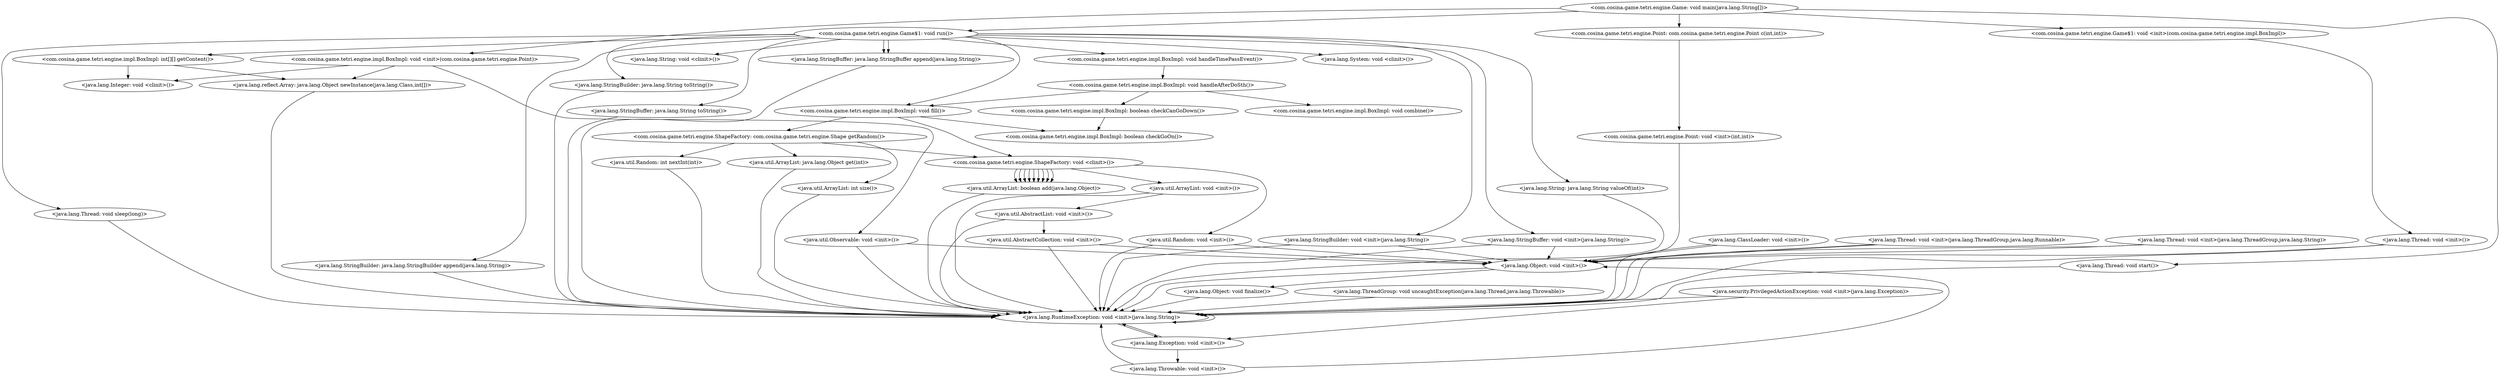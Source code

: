 digraph CallGraph {
"<com.cosina.game.tetri.engine.Game: void main(java.lang.String[])>" -> "<com.cosina.game.tetri.engine.Point: com.cosina.game.tetri.engine.Point c(int,int)>";
"<com.cosina.game.tetri.engine.Game: void main(java.lang.String[])>" -> "<com.cosina.game.tetri.engine.Game$1: void <init>(com.cosina.game.tetri.engine.impl.BoxImpl)>";
"<com.cosina.game.tetri.engine.Game: void main(java.lang.String[])>" -> "<com.cosina.game.tetri.engine.impl.BoxImpl: void <init>(com.cosina.game.tetri.engine.Point)>";
"<java.lang.ThreadGroup: void uncaughtException(java.lang.Thread,java.lang.Throwable)>" -> "<java.lang.RuntimeException: void <init>(java.lang.String)>";
"<java.lang.ClassLoader: void <init>()>" -> "<java.lang.Object: void <init>()>";
"<java.lang.ClassLoader: void <init>()>" -> "<java.lang.RuntimeException: void <init>(java.lang.String)>";
"<java.security.PrivilegedActionException: void <init>(java.lang.Exception)>" -> "<java.lang.Exception: void <init>()>";
"<java.security.PrivilegedActionException: void <init>(java.lang.Exception)>" -> "<java.lang.RuntimeException: void <init>(java.lang.String)>";
"<java.lang.Thread: void <init>(java.lang.ThreadGroup,java.lang.Runnable)>" -> "<java.lang.Object: void <init>()>";
"<java.lang.Thread: void <init>(java.lang.ThreadGroup,java.lang.Runnable)>" -> "<java.lang.RuntimeException: void <init>(java.lang.String)>";
"<java.lang.Thread: void <init>(java.lang.ThreadGroup,java.lang.String)>" -> "<java.lang.Object: void <init>()>";
"<java.lang.Thread: void <init>(java.lang.ThreadGroup,java.lang.String)>" -> "<java.lang.RuntimeException: void <init>(java.lang.String)>";
"<com.cosina.game.tetri.engine.Point: com.cosina.game.tetri.engine.Point c(int,int)>" -> "<com.cosina.game.tetri.engine.Point: void <init>(int,int)>";
"<com.cosina.game.tetri.engine.Game$1: void <init>(com.cosina.game.tetri.engine.impl.BoxImpl)>" -> "<java.lang.Thread: void <init>()>";
"<com.cosina.game.tetri.engine.impl.BoxImpl: void <init>(com.cosina.game.tetri.engine.Point)>" -> "<java.lang.Integer: void <clinit>()>";
"<com.cosina.game.tetri.engine.impl.BoxImpl: void <init>(com.cosina.game.tetri.engine.Point)>" -> "<java.lang.reflect.Array: java.lang.Object newInstance(java.lang.Class,int[])>";
"<com.cosina.game.tetri.engine.impl.BoxImpl: void <init>(com.cosina.game.tetri.engine.Point)>" -> "<java.util.Observable: void <init>()>";
"<java.lang.RuntimeException: void <init>(java.lang.String)>" -> "<java.lang.Exception: void <init>()>";
"<java.lang.RuntimeException: void <init>(java.lang.String)>" -> "<java.lang.RuntimeException: void <init>(java.lang.String)>";
"<java.lang.Object: void <init>()>" -> "<java.lang.Object: void finalize()>";
"<java.lang.Object: void <init>()>" -> "<java.lang.RuntimeException: void <init>(java.lang.String)>";
"<java.lang.Exception: void <init>()>" -> "<java.lang.Throwable: void <init>()>";
"<java.lang.Exception: void <init>()>" -> "<java.lang.RuntimeException: void <init>(java.lang.String)>";
"<com.cosina.game.tetri.engine.Point: void <init>(int,int)>" -> "<java.lang.Object: void <init>()>";
"<java.lang.Thread: void <init>()>" -> "<java.lang.Object: void <init>()>";
"<java.lang.Thread: void <init>()>" -> "<java.lang.RuntimeException: void <init>(java.lang.String)>";
"<java.lang.reflect.Array: java.lang.Object newInstance(java.lang.Class,int[])>" -> "<java.lang.RuntimeException: void <init>(java.lang.String)>";
"<java.util.Observable: void <init>()>" -> "<java.lang.Object: void <init>()>";
"<java.util.Observable: void <init>()>" -> "<java.lang.RuntimeException: void <init>(java.lang.String)>";
"<java.lang.Object: void finalize()>" -> "<java.lang.RuntimeException: void <init>(java.lang.String)>";
"<java.lang.Throwable: void <init>()>" -> "<java.lang.Object: void <init>()>";
"<java.lang.Throwable: void <init>()>" -> "<java.lang.RuntimeException: void <init>(java.lang.String)>";
"<com.cosina.game.tetri.engine.Game: void main(java.lang.String[])>" -> "<com.cosina.game.tetri.engine.Game$1: void run()>";
"<com.cosina.game.tetri.engine.Game: void main(java.lang.String[])>" -> "<java.lang.Thread: void start()>";
"<com.cosina.game.tetri.engine.Game$1: void run()>" -> "<java.lang.System: void <clinit>()>";
"<com.cosina.game.tetri.engine.Game$1: void run()>" -> "<java.lang.StringBuilder: void <init>(java.lang.String)>";
"<com.cosina.game.tetri.engine.Game$1: void run()>" -> "<java.lang.String: java.lang.String valueOf(int)>";
"<com.cosina.game.tetri.engine.Game$1: void run()>" -> "<java.lang.StringBuffer: void <init>(java.lang.String)>";
"<com.cosina.game.tetri.engine.Game$1: void run()>" -> "<java.lang.Thread: void sleep(long)>";
"<com.cosina.game.tetri.engine.Game$1: void run()>" -> "<java.lang.String: void <clinit>()>";
"<java.lang.Thread: void start()>" -> "<java.lang.RuntimeException: void <init>(java.lang.String)>";
"<java.lang.StringBuilder: void <init>(java.lang.String)>" -> "<java.lang.Object: void <init>()>";
"<java.lang.StringBuilder: void <init>(java.lang.String)>" -> "<java.lang.RuntimeException: void <init>(java.lang.String)>";
"<java.lang.String: java.lang.String valueOf(int)>" -> "<java.lang.RuntimeException: void <init>(java.lang.String)>";
"<java.lang.StringBuffer: void <init>(java.lang.String)>" -> "<java.lang.Object: void <init>()>";
"<java.lang.StringBuffer: void <init>(java.lang.String)>" -> "<java.lang.RuntimeException: void <init>(java.lang.String)>";
"<java.lang.Thread: void sleep(long)>" -> "<java.lang.RuntimeException: void <init>(java.lang.String)>";
"<com.cosina.game.tetri.engine.Game$1: void run()>" -> "<java.lang.StringBuilder: java.lang.StringBuilder append(java.lang.String)>";
"<com.cosina.game.tetri.engine.Game$1: void run()>" -> "<java.lang.StringBuilder: java.lang.String toString()>";
"<java.lang.StringBuilder: java.lang.StringBuilder append(java.lang.String)>" -> "<java.lang.RuntimeException: void <init>(java.lang.String)>";
"<java.lang.StringBuilder: java.lang.String toString()>" -> "<java.lang.RuntimeException: void <init>(java.lang.String)>";
"<com.cosina.game.tetri.engine.Game$1: void run()>" -> "<java.lang.StringBuffer: java.lang.String toString()>";
"<com.cosina.game.tetri.engine.Game$1: void run()>" -> "<java.lang.StringBuffer: java.lang.StringBuffer append(java.lang.String)>";
"<com.cosina.game.tetri.engine.Game$1: void run()>" -> "<java.lang.StringBuffer: java.lang.StringBuffer append(java.lang.String)>";
"<java.lang.StringBuffer: java.lang.String toString()>" -> "<java.lang.RuntimeException: void <init>(java.lang.String)>";
"<java.lang.StringBuffer: java.lang.StringBuffer append(java.lang.String)>" -> "<java.lang.RuntimeException: void <init>(java.lang.String)>";
"<com.cosina.game.tetri.engine.Game$1: void run()>" -> "<com.cosina.game.tetri.engine.impl.BoxImpl: void fill()>";
"<com.cosina.game.tetri.engine.Game$1: void run()>" -> "<com.cosina.game.tetri.engine.impl.BoxImpl: void handleTimePassEvent()>";
"<com.cosina.game.tetri.engine.Game$1: void run()>" -> "<com.cosina.game.tetri.engine.impl.BoxImpl: int[][] getContent()>";
"<com.cosina.game.tetri.engine.impl.BoxImpl: void fill()>" -> "<com.cosina.game.tetri.engine.ShapeFactory: void <clinit>()>";
"<com.cosina.game.tetri.engine.impl.BoxImpl: void fill()>" -> "<com.cosina.game.tetri.engine.impl.BoxImpl: boolean checkGoOn()>";
"<com.cosina.game.tetri.engine.impl.BoxImpl: void fill()>" -> "<com.cosina.game.tetri.engine.ShapeFactory: com.cosina.game.tetri.engine.Shape getRandom()>";
"<com.cosina.game.tetri.engine.impl.BoxImpl: void handleTimePassEvent()>" -> "<com.cosina.game.tetri.engine.impl.BoxImpl: void handleAfterDoSth()>";
"<com.cosina.game.tetri.engine.impl.BoxImpl: int[][] getContent()>" -> "<java.lang.Integer: void <clinit>()>";
"<com.cosina.game.tetri.engine.impl.BoxImpl: int[][] getContent()>" -> "<java.lang.reflect.Array: java.lang.Object newInstance(java.lang.Class,int[])>";
"<com.cosina.game.tetri.engine.ShapeFactory: void <clinit>()>" -> "<java.util.ArrayList: void <init>()>";
"<com.cosina.game.tetri.engine.ShapeFactory: void <clinit>()>" -> "<java.util.Random: void <init>()>";
"<com.cosina.game.tetri.engine.ShapeFactory: com.cosina.game.tetri.engine.Shape getRandom()>" -> "<com.cosina.game.tetri.engine.ShapeFactory: void <clinit>()>";
"<com.cosina.game.tetri.engine.impl.BoxImpl: void handleAfterDoSth()>" -> "<com.cosina.game.tetri.engine.impl.BoxImpl: boolean checkCanGoDown()>";
"<com.cosina.game.tetri.engine.impl.BoxImpl: void handleAfterDoSth()>" -> "<com.cosina.game.tetri.engine.impl.BoxImpl: void combine()>";
"<java.util.ArrayList: void <init>()>" -> "<java.util.AbstractList: void <init>()>";
"<java.util.ArrayList: void <init>()>" -> "<java.lang.RuntimeException: void <init>(java.lang.String)>";
"<java.util.Random: void <init>()>" -> "<java.lang.Object: void <init>()>";
"<java.util.Random: void <init>()>" -> "<java.lang.RuntimeException: void <init>(java.lang.String)>";
"<com.cosina.game.tetri.engine.impl.BoxImpl: boolean checkCanGoDown()>" -> "<com.cosina.game.tetri.engine.impl.BoxImpl: boolean checkGoOn()>";
"<java.util.AbstractList: void <init>()>" -> "<java.util.AbstractCollection: void <init>()>";
"<java.util.AbstractList: void <init>()>" -> "<java.lang.RuntimeException: void <init>(java.lang.String)>";
"<java.util.AbstractCollection: void <init>()>" -> "<java.lang.Object: void <init>()>";
"<java.util.AbstractCollection: void <init>()>" -> "<java.lang.RuntimeException: void <init>(java.lang.String)>";
"<com.cosina.game.tetri.engine.ShapeFactory: com.cosina.game.tetri.engine.Shape getRandom()>" -> "<java.util.ArrayList: int size()>";
"<java.util.ArrayList: int size()>" -> "<java.lang.RuntimeException: void <init>(java.lang.String)>";
"<com.cosina.game.tetri.engine.ShapeFactory: com.cosina.game.tetri.engine.Shape getRandom()>" -> "<java.util.Random: int nextInt(int)>";
"<java.util.Random: int nextInt(int)>" -> "<java.lang.RuntimeException: void <init>(java.lang.String)>";
"<com.cosina.game.tetri.engine.ShapeFactory: com.cosina.game.tetri.engine.Shape getRandom()>" -> "<java.util.ArrayList: java.lang.Object get(int)>";
"<java.util.ArrayList: java.lang.Object get(int)>" -> "<java.lang.RuntimeException: void <init>(java.lang.String)>";
"<com.cosina.game.tetri.engine.ShapeFactory: void <clinit>()>" -> "<java.util.ArrayList: boolean add(java.lang.Object)>";
"<com.cosina.game.tetri.engine.ShapeFactory: void <clinit>()>" -> "<java.util.ArrayList: boolean add(java.lang.Object)>";
"<com.cosina.game.tetri.engine.ShapeFactory: void <clinit>()>" -> "<java.util.ArrayList: boolean add(java.lang.Object)>";
"<com.cosina.game.tetri.engine.ShapeFactory: void <clinit>()>" -> "<java.util.ArrayList: boolean add(java.lang.Object)>";
"<com.cosina.game.tetri.engine.ShapeFactory: void <clinit>()>" -> "<java.util.ArrayList: boolean add(java.lang.Object)>";
"<com.cosina.game.tetri.engine.ShapeFactory: void <clinit>()>" -> "<java.util.ArrayList: boolean add(java.lang.Object)>";
"<com.cosina.game.tetri.engine.ShapeFactory: void <clinit>()>" -> "<java.util.ArrayList: boolean add(java.lang.Object)>";
"<com.cosina.game.tetri.engine.ShapeFactory: void <clinit>()>" -> "<java.util.ArrayList: boolean add(java.lang.Object)>";
"<com.cosina.game.tetri.engine.ShapeFactory: void <clinit>()>" -> "<java.util.ArrayList: boolean add(java.lang.Object)>";
"<java.util.ArrayList: boolean add(java.lang.Object)>" -> "<java.lang.RuntimeException: void <init>(java.lang.String)>";
"<com.cosina.game.tetri.engine.impl.BoxImpl: void handleAfterDoSth()>" -> "<com.cosina.game.tetri.engine.impl.BoxImpl: void fill()>";
}
